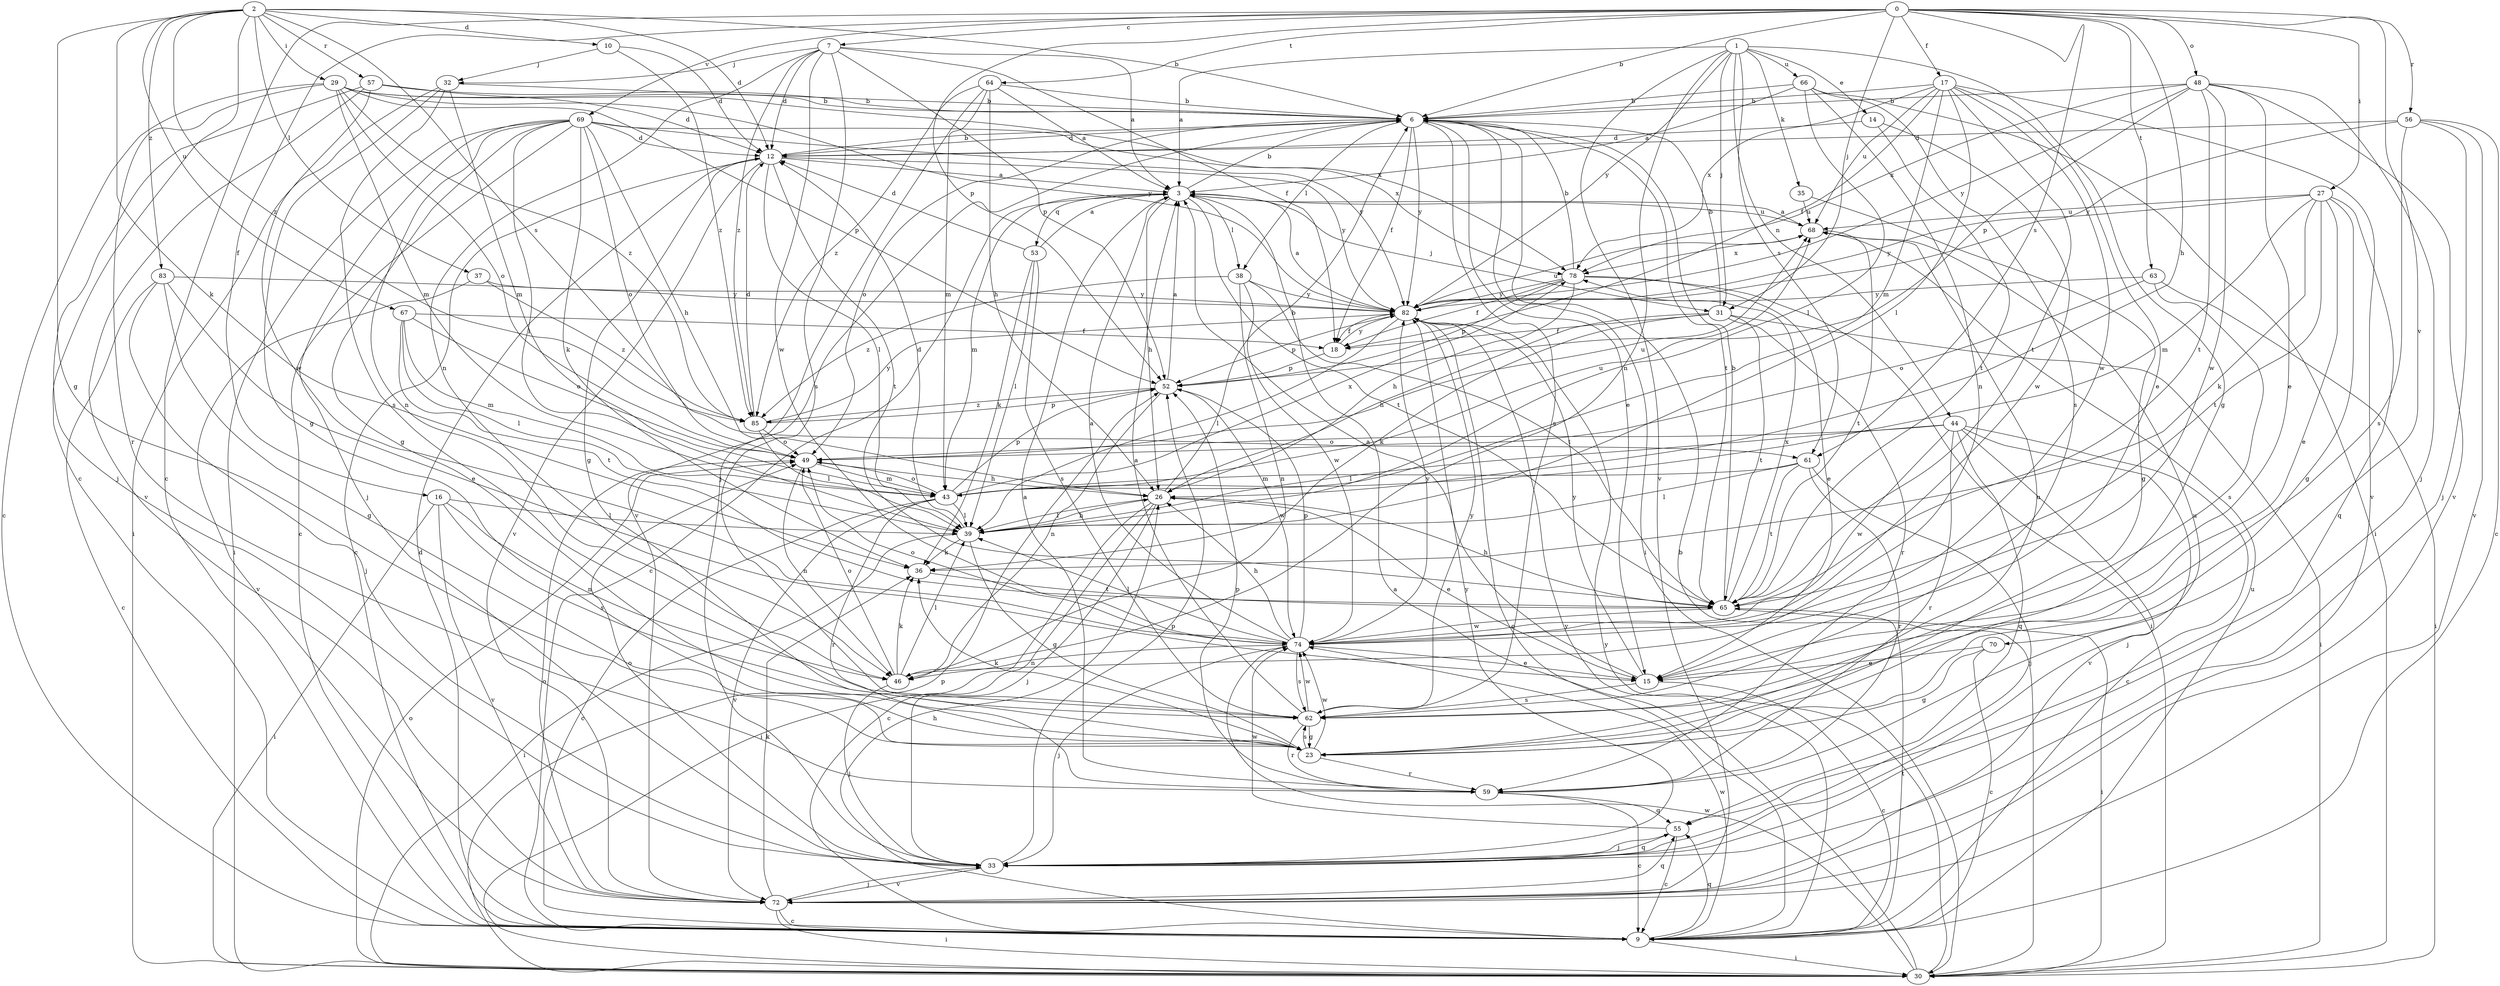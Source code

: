 strict digraph  {
0;
1;
2;
3;
6;
7;
9;
10;
12;
14;
15;
16;
17;
18;
23;
26;
27;
29;
30;
31;
32;
33;
35;
36;
37;
38;
39;
43;
44;
46;
48;
49;
52;
53;
55;
56;
57;
59;
61;
62;
63;
64;
65;
66;
67;
68;
69;
70;
72;
74;
78;
82;
83;
85;
0 -> 6  [label=b];
0 -> 7  [label=c];
0 -> 9  [label=c];
0 -> 16  [label=f];
0 -> 17  [label=f];
0 -> 26  [label=h];
0 -> 27  [label=i];
0 -> 31  [label=j];
0 -> 48  [label=o];
0 -> 52  [label=p];
0 -> 56  [label=r];
0 -> 61  [label=s];
0 -> 63  [label=t];
0 -> 64  [label=t];
0 -> 69  [label=v];
0 -> 70  [label=v];
1 -> 3  [label=a];
1 -> 14  [label=e];
1 -> 23  [label=g];
1 -> 31  [label=j];
1 -> 35  [label=k];
1 -> 44  [label=n];
1 -> 46  [label=n];
1 -> 61  [label=s];
1 -> 66  [label=u];
1 -> 72  [label=v];
1 -> 82  [label=y];
2 -> 6  [label=b];
2 -> 9  [label=c];
2 -> 10  [label=d];
2 -> 12  [label=d];
2 -> 23  [label=g];
2 -> 29  [label=i];
2 -> 36  [label=k];
2 -> 37  [label=l];
2 -> 57  [label=r];
2 -> 61  [label=s];
2 -> 67  [label=u];
2 -> 83  [label=z];
2 -> 85  [label=z];
3 -> 6  [label=b];
3 -> 9  [label=c];
3 -> 26  [label=h];
3 -> 31  [label=j];
3 -> 38  [label=l];
3 -> 43  [label=m];
3 -> 53  [label=q];
3 -> 65  [label=t];
3 -> 68  [label=u];
6 -> 12  [label=d];
6 -> 15  [label=e];
6 -> 18  [label=f];
6 -> 30  [label=i];
6 -> 38  [label=l];
6 -> 49  [label=o];
6 -> 62  [label=s];
6 -> 65  [label=t];
6 -> 72  [label=v];
6 -> 82  [label=y];
7 -> 3  [label=a];
7 -> 12  [label=d];
7 -> 18  [label=f];
7 -> 32  [label=j];
7 -> 46  [label=n];
7 -> 52  [label=p];
7 -> 62  [label=s];
7 -> 74  [label=w];
7 -> 85  [label=z];
9 -> 12  [label=d];
9 -> 26  [label=h];
9 -> 30  [label=i];
9 -> 55  [label=q];
9 -> 65  [label=t];
9 -> 68  [label=u];
9 -> 74  [label=w];
9 -> 82  [label=y];
10 -> 12  [label=d];
10 -> 32  [label=j];
10 -> 85  [label=z];
12 -> 3  [label=a];
12 -> 6  [label=b];
12 -> 9  [label=c];
12 -> 23  [label=g];
12 -> 39  [label=l];
12 -> 65  [label=t];
12 -> 72  [label=v];
12 -> 82  [label=y];
14 -> 12  [label=d];
14 -> 65  [label=t];
14 -> 74  [label=w];
15 -> 3  [label=a];
15 -> 9  [label=c];
15 -> 62  [label=s];
15 -> 82  [label=y];
16 -> 30  [label=i];
16 -> 39  [label=l];
16 -> 46  [label=n];
16 -> 62  [label=s];
16 -> 72  [label=v];
17 -> 6  [label=b];
17 -> 15  [label=e];
17 -> 18  [label=f];
17 -> 39  [label=l];
17 -> 43  [label=m];
17 -> 65  [label=t];
17 -> 68  [label=u];
17 -> 72  [label=v];
17 -> 74  [label=w];
17 -> 78  [label=x];
18 -> 52  [label=p];
18 -> 82  [label=y];
23 -> 36  [label=k];
23 -> 59  [label=r];
23 -> 62  [label=s];
23 -> 68  [label=u];
23 -> 74  [label=w];
26 -> 6  [label=b];
26 -> 9  [label=c];
26 -> 15  [label=e];
26 -> 30  [label=i];
26 -> 33  [label=j];
26 -> 39  [label=l];
27 -> 15  [label=e];
27 -> 23  [label=g];
27 -> 36  [label=k];
27 -> 43  [label=m];
27 -> 55  [label=q];
27 -> 65  [label=t];
27 -> 68  [label=u];
27 -> 82  [label=y];
29 -> 6  [label=b];
29 -> 9  [label=c];
29 -> 43  [label=m];
29 -> 49  [label=o];
29 -> 52  [label=p];
29 -> 59  [label=r];
29 -> 78  [label=x];
29 -> 82  [label=y];
29 -> 85  [label=z];
30 -> 3  [label=a];
30 -> 6  [label=b];
30 -> 49  [label=o];
30 -> 52  [label=p];
30 -> 74  [label=w];
30 -> 82  [label=y];
31 -> 6  [label=b];
31 -> 18  [label=f];
31 -> 26  [label=h];
31 -> 30  [label=i];
31 -> 36  [label=k];
31 -> 59  [label=r];
31 -> 65  [label=t];
32 -> 6  [label=b];
32 -> 23  [label=g];
32 -> 30  [label=i];
32 -> 43  [label=m];
32 -> 62  [label=s];
33 -> 49  [label=o];
33 -> 52  [label=p];
33 -> 55  [label=q];
33 -> 72  [label=v];
33 -> 82  [label=y];
35 -> 23  [label=g];
35 -> 68  [label=u];
36 -> 65  [label=t];
37 -> 72  [label=v];
37 -> 82  [label=y];
37 -> 85  [label=z];
38 -> 46  [label=n];
38 -> 65  [label=t];
38 -> 74  [label=w];
38 -> 82  [label=y];
38 -> 85  [label=z];
39 -> 12  [label=d];
39 -> 23  [label=g];
39 -> 26  [label=h];
39 -> 30  [label=i];
39 -> 36  [label=k];
43 -> 9  [label=c];
43 -> 39  [label=l];
43 -> 49  [label=o];
43 -> 52  [label=p];
43 -> 59  [label=r];
43 -> 68  [label=u];
43 -> 72  [label=v];
43 -> 78  [label=x];
44 -> 9  [label=c];
44 -> 33  [label=j];
44 -> 39  [label=l];
44 -> 49  [label=o];
44 -> 55  [label=q];
44 -> 59  [label=r];
44 -> 72  [label=v];
44 -> 74  [label=w];
46 -> 33  [label=j];
46 -> 36  [label=k];
46 -> 39  [label=l];
46 -> 49  [label=o];
48 -> 6  [label=b];
48 -> 15  [label=e];
48 -> 33  [label=j];
48 -> 52  [label=p];
48 -> 65  [label=t];
48 -> 72  [label=v];
48 -> 74  [label=w];
48 -> 78  [label=x];
48 -> 82  [label=y];
49 -> 26  [label=h];
49 -> 43  [label=m];
49 -> 46  [label=n];
49 -> 68  [label=u];
52 -> 3  [label=a];
52 -> 46  [label=n];
52 -> 74  [label=w];
52 -> 85  [label=z];
53 -> 3  [label=a];
53 -> 12  [label=d];
53 -> 36  [label=k];
53 -> 39  [label=l];
53 -> 62  [label=s];
55 -> 9  [label=c];
55 -> 33  [label=j];
55 -> 74  [label=w];
56 -> 9  [label=c];
56 -> 12  [label=d];
56 -> 33  [label=j];
56 -> 62  [label=s];
56 -> 72  [label=v];
56 -> 82  [label=y];
57 -> 6  [label=b];
57 -> 12  [label=d];
57 -> 33  [label=j];
57 -> 72  [label=v];
57 -> 74  [label=w];
59 -> 3  [label=a];
59 -> 9  [label=c];
59 -> 52  [label=p];
59 -> 55  [label=q];
59 -> 68  [label=u];
61 -> 33  [label=j];
61 -> 39  [label=l];
61 -> 43  [label=m];
61 -> 59  [label=r];
61 -> 65  [label=t];
62 -> 3  [label=a];
62 -> 23  [label=g];
62 -> 59  [label=r];
62 -> 74  [label=w];
62 -> 82  [label=y];
63 -> 30  [label=i];
63 -> 49  [label=o];
63 -> 62  [label=s];
63 -> 82  [label=y];
64 -> 3  [label=a];
64 -> 6  [label=b];
64 -> 26  [label=h];
64 -> 33  [label=j];
64 -> 43  [label=m];
64 -> 85  [label=z];
65 -> 6  [label=b];
65 -> 26  [label=h];
65 -> 30  [label=i];
65 -> 74  [label=w];
65 -> 78  [label=x];
66 -> 3  [label=a];
66 -> 6  [label=b];
66 -> 30  [label=i];
66 -> 39  [label=l];
66 -> 46  [label=n];
66 -> 62  [label=s];
67 -> 18  [label=f];
67 -> 39  [label=l];
67 -> 43  [label=m];
67 -> 49  [label=o];
67 -> 65  [label=t];
68 -> 3  [label=a];
68 -> 65  [label=t];
68 -> 78  [label=x];
69 -> 9  [label=c];
69 -> 12  [label=d];
69 -> 23  [label=g];
69 -> 26  [label=h];
69 -> 30  [label=i];
69 -> 33  [label=j];
69 -> 36  [label=k];
69 -> 39  [label=l];
69 -> 46  [label=n];
69 -> 49  [label=o];
69 -> 78  [label=x];
69 -> 82  [label=y];
70 -> 9  [label=c];
70 -> 15  [label=e];
70 -> 23  [label=g];
72 -> 9  [label=c];
72 -> 30  [label=i];
72 -> 33  [label=j];
72 -> 36  [label=k];
72 -> 49  [label=o];
72 -> 55  [label=q];
74 -> 3  [label=a];
74 -> 15  [label=e];
74 -> 26  [label=h];
74 -> 33  [label=j];
74 -> 39  [label=l];
74 -> 46  [label=n];
74 -> 49  [label=o];
74 -> 52  [label=p];
74 -> 62  [label=s];
74 -> 82  [label=y];
78 -> 6  [label=b];
78 -> 15  [label=e];
78 -> 18  [label=f];
78 -> 26  [label=h];
78 -> 30  [label=i];
78 -> 52  [label=p];
78 -> 82  [label=y];
82 -> 3  [label=a];
82 -> 9  [label=c];
82 -> 18  [label=f];
82 -> 39  [label=l];
82 -> 52  [label=p];
82 -> 68  [label=u];
83 -> 9  [label=c];
83 -> 15  [label=e];
83 -> 23  [label=g];
83 -> 33  [label=j];
83 -> 82  [label=y];
85 -> 12  [label=d];
85 -> 39  [label=l];
85 -> 49  [label=o];
85 -> 52  [label=p];
85 -> 82  [label=y];
}
